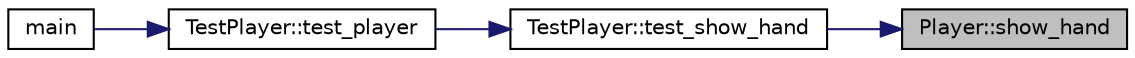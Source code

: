 digraph "Player::show_hand"
{
 // INTERACTIVE_SVG=YES
 // LATEX_PDF_SIZE
  edge [fontname="Helvetica",fontsize="10",labelfontname="Helvetica",labelfontsize="10"];
  node [fontname="Helvetica",fontsize="10",shape=record];
  rankdir="RL";
  Node1 [label="Player::show_hand",height=0.2,width=0.4,color="black", fillcolor="grey75", style="filled", fontcolor="black",tooltip="Displays the player's current hand."];
  Node1 -> Node2 [dir="back",color="midnightblue",fontsize="10",style="solid",fontname="Helvetica"];
  Node2 [label="TestPlayer::test_show_hand",height=0.2,width=0.4,color="black", fillcolor="white", style="filled",URL="$class_test_player.html#a8c0b8a5015a1aeb63837332af09f2cce",tooltip=" "];
  Node2 -> Node3 [dir="back",color="midnightblue",fontsize="10",style="solid",fontname="Helvetica"];
  Node3 [label="TestPlayer::test_player",height=0.2,width=0.4,color="black", fillcolor="white", style="filled",URL="$class_test_player.html#aaf41022e7a915175e1538c5a7b0b2b88",tooltip=" "];
  Node3 -> Node4 [dir="back",color="midnightblue",fontsize="10",style="solid",fontname="Helvetica"];
  Node4 [label="main",height=0.2,width=0.4,color="black", fillcolor="white", style="filled",URL="$test___player_8cpp.html#ae66f6b31b5ad750f1fe042a706a4e3d4",tooltip=" "];
}
